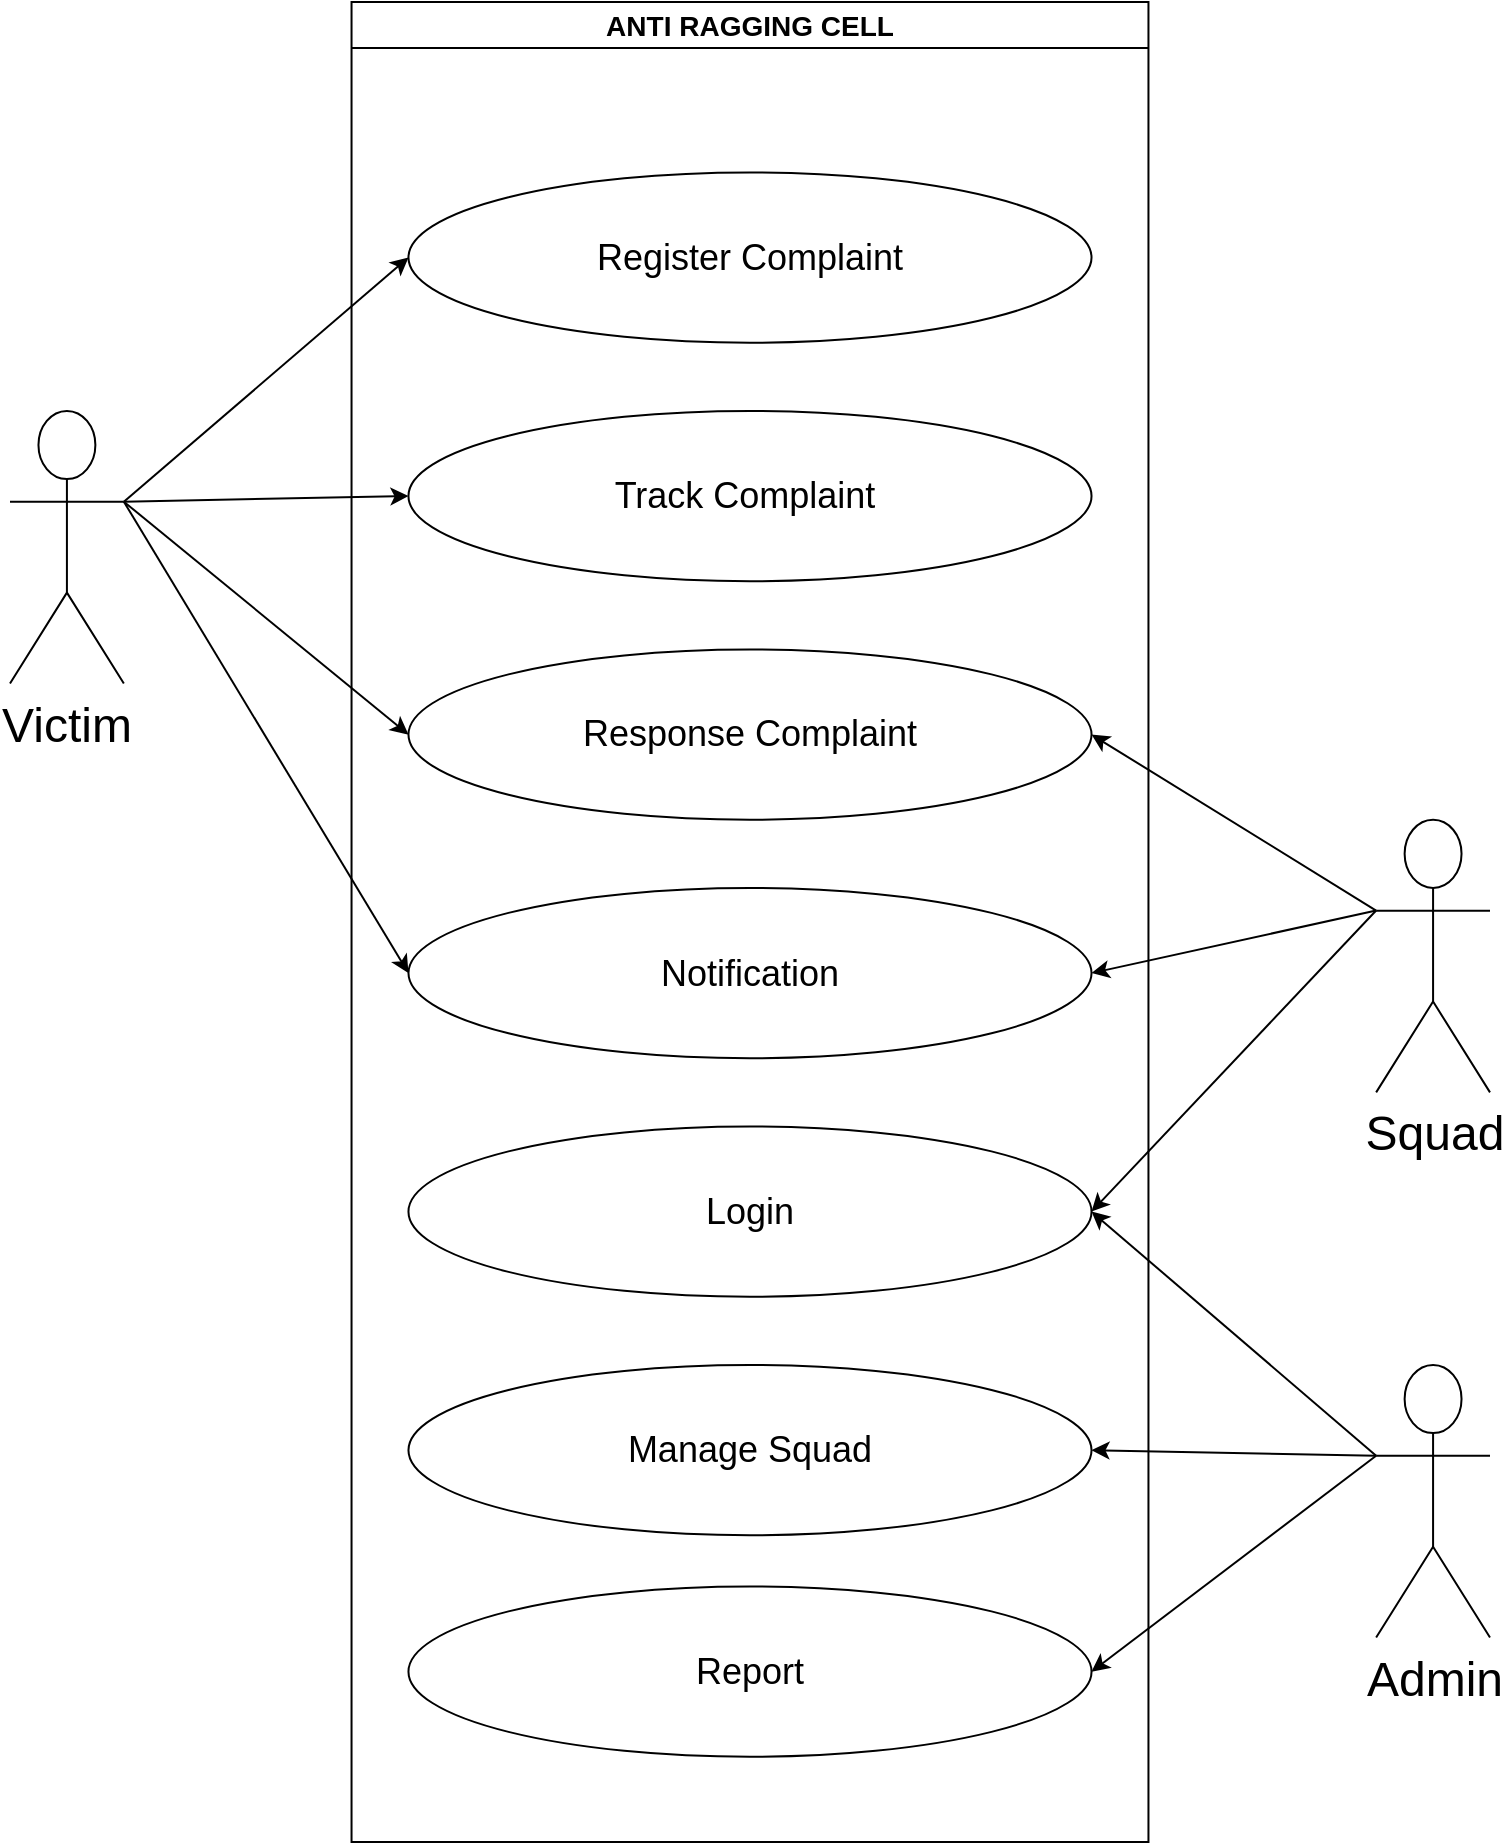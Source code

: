 <mxfile version="22.1.2" type="device">
  <diagram name="Page-1" id="2x5f0suGaUD4aXQcTOwI">
    <mxGraphModel dx="1434" dy="783" grid="1" gridSize="10" guides="1" tooltips="1" connect="1" arrows="1" fold="1" page="1" pageScale="1" pageWidth="827" pageHeight="1169" math="0" shadow="0">
      <root>
        <mxCell id="0" />
        <mxCell id="1" parent="0" />
        <mxCell id="uJj61glsNV7FLqCT52iT-1" value="&lt;font style=&quot;font-size: 14px;&quot;&gt;ANTI RAGGING CELL&lt;/font&gt;" style="swimlane;whiteSpace=wrap;html=1;" parent="1" vertex="1">
          <mxGeometry x="210.769" y="120" width="398.462" height="920.0" as="geometry">
            <mxRectangle x="314" y="150" width="160" height="30" as="alternateBounds" />
          </mxGeometry>
        </mxCell>
        <mxCell id="uJj61glsNV7FLqCT52iT-37" value="&lt;font style=&quot;font-size: 18px;&quot;&gt;Register Complaint&lt;/font&gt;" style="ellipse;whiteSpace=wrap;html=1;" parent="uJj61glsNV7FLqCT52iT-1" vertex="1">
          <mxGeometry x="28.462" y="85.185" width="341.538" height="85.185" as="geometry" />
        </mxCell>
        <mxCell id="uJj61glsNV7FLqCT52iT-38" value="&lt;font style=&quot;font-size: 18px;&quot;&gt;Track Complaint&amp;nbsp;&lt;/font&gt;" style="ellipse;whiteSpace=wrap;html=1;" parent="uJj61glsNV7FLqCT52iT-1" vertex="1">
          <mxGeometry x="28.462" y="204.444" width="341.538" height="85.185" as="geometry" />
        </mxCell>
        <mxCell id="uJj61glsNV7FLqCT52iT-40" value="&lt;font style=&quot;font-size: 18px;&quot;&gt;Response Complaint&lt;/font&gt;" style="ellipse;whiteSpace=wrap;html=1;" parent="uJj61glsNV7FLqCT52iT-1" vertex="1">
          <mxGeometry x="28.462" y="323.704" width="341.538" height="85.185" as="geometry" />
        </mxCell>
        <mxCell id="uJj61glsNV7FLqCT52iT-41" value="&lt;font style=&quot;font-size: 18px;&quot;&gt;Notification&lt;/font&gt;" style="ellipse;whiteSpace=wrap;html=1;" parent="uJj61glsNV7FLqCT52iT-1" vertex="1">
          <mxGeometry x="28.462" y="442.963" width="341.538" height="85.185" as="geometry" />
        </mxCell>
        <mxCell id="uJj61glsNV7FLqCT52iT-42" value="&lt;font style=&quot;font-size: 18px;&quot;&gt;Login&lt;/font&gt;" style="ellipse;whiteSpace=wrap;html=1;" parent="uJj61glsNV7FLqCT52iT-1" vertex="1">
          <mxGeometry x="28.462" y="562.222" width="341.538" height="85.185" as="geometry" />
        </mxCell>
        <mxCell id="uJj61glsNV7FLqCT52iT-44" value="&lt;font style=&quot;font-size: 18px;&quot;&gt;Manage Squad&lt;/font&gt;" style="ellipse;whiteSpace=wrap;html=1;" parent="uJj61glsNV7FLqCT52iT-1" vertex="1">
          <mxGeometry x="28.462" y="681.481" width="341.538" height="85.185" as="geometry" />
        </mxCell>
        <mxCell id="uJj61glsNV7FLqCT52iT-97" value="&lt;font style=&quot;font-size: 18px;&quot;&gt;Report&lt;/font&gt;" style="ellipse;whiteSpace=wrap;html=1;" parent="uJj61glsNV7FLqCT52iT-1" vertex="1">
          <mxGeometry x="28.462" y="792.222" width="341.538" height="85.185" as="geometry" />
        </mxCell>
        <mxCell id="uJj61glsNV7FLqCT52iT-49" value="&lt;font style=&quot;font-size: 24px;&quot;&gt;Squad&lt;/font&gt;" style="shape=umlActor;verticalLabelPosition=bottom;verticalAlign=top;html=1;" parent="1" vertex="1">
          <mxGeometry x="723.077" y="528.889" width="56.923" height="136.296" as="geometry" />
        </mxCell>
        <mxCell id="uJj61glsNV7FLqCT52iT-52" value="&lt;font style=&quot;font-size: 24px;&quot;&gt;Admin&lt;/font&gt;" style="shape=umlActor;verticalLabelPosition=bottom;verticalAlign=top;html=1;" parent="1" vertex="1">
          <mxGeometry x="723.077" y="801.481" width="56.923" height="136.296" as="geometry" />
        </mxCell>
        <mxCell id="uJj61glsNV7FLqCT52iT-53" value="&lt;font style=&quot;font-size: 24px;&quot;&gt;Victim&lt;/font&gt;" style="shape=umlActor;verticalLabelPosition=bottom;verticalAlign=top;html=1;" parent="1" vertex="1">
          <mxGeometry x="40" y="324.444" width="56.923" height="136.296" as="geometry" />
        </mxCell>
        <mxCell id="uJj61glsNV7FLqCT52iT-66" value="" style="edgeStyle=none;orthogonalLoop=1;jettySize=auto;html=1;rounded=0;exitX=1;exitY=0.333;exitDx=0;exitDy=0;exitPerimeter=0;entryX=0;entryY=0.5;entryDx=0;entryDy=0;" parent="1" source="uJj61glsNV7FLqCT52iT-53" target="uJj61glsNV7FLqCT52iT-37" edge="1">
          <mxGeometry width="100" relative="1" as="geometry">
            <mxPoint x="68.462" y="375.556" as="sourcePoint" />
            <mxPoint x="210.769" y="375.556" as="targetPoint" />
            <Array as="points" />
          </mxGeometry>
        </mxCell>
        <mxCell id="uJj61glsNV7FLqCT52iT-67" value="" style="edgeStyle=none;orthogonalLoop=1;jettySize=auto;html=1;rounded=0;exitX=1;exitY=0.333;exitDx=0;exitDy=0;exitPerimeter=0;entryX=0;entryY=0.5;entryDx=0;entryDy=0;" parent="1" source="uJj61glsNV7FLqCT52iT-53" target="uJj61glsNV7FLqCT52iT-38" edge="1">
          <mxGeometry width="100" relative="1" as="geometry">
            <mxPoint x="54.231" y="409.63" as="sourcePoint" />
            <mxPoint x="196.538" y="409.63" as="targetPoint" />
            <Array as="points" />
          </mxGeometry>
        </mxCell>
        <mxCell id="uJj61glsNV7FLqCT52iT-71" value="" style="edgeStyle=none;orthogonalLoop=1;jettySize=auto;html=1;rounded=0;exitX=0;exitY=0.333;exitDx=0;exitDy=0;exitPerimeter=0;entryX=1;entryY=0.5;entryDx=0;entryDy=0;" parent="1" source="uJj61glsNV7FLqCT52iT-49" target="uJj61glsNV7FLqCT52iT-40" edge="1">
          <mxGeometry width="100" relative="1" as="geometry">
            <mxPoint x="609.231" y="409.63" as="sourcePoint" />
            <mxPoint x="751.538" y="409.63" as="targetPoint" />
            <Array as="points" />
          </mxGeometry>
        </mxCell>
        <mxCell id="uJj61glsNV7FLqCT52iT-72" value="" style="edgeStyle=none;orthogonalLoop=1;jettySize=auto;html=1;rounded=0;entryX=1;entryY=0.5;entryDx=0;entryDy=0;exitX=0;exitY=0.333;exitDx=0;exitDy=0;exitPerimeter=0;" parent="1" source="uJj61glsNV7FLqCT52iT-49" target="uJj61glsNV7FLqCT52iT-41" edge="1">
          <mxGeometry width="100" relative="1" as="geometry">
            <mxPoint x="794.231" y="614.074" as="sourcePoint" />
            <mxPoint x="780" y="562.963" as="targetPoint" />
            <Array as="points" />
          </mxGeometry>
        </mxCell>
        <mxCell id="uJj61glsNV7FLqCT52iT-75" value="" style="edgeStyle=none;orthogonalLoop=1;jettySize=auto;html=1;rounded=0;exitX=0;exitY=0.333;exitDx=0;exitDy=0;exitPerimeter=0;entryX=1;entryY=0.5;entryDx=0;entryDy=0;" parent="1" source="uJj61glsNV7FLqCT52iT-52" target="uJj61glsNV7FLqCT52iT-44" edge="1">
          <mxGeometry width="100" relative="1" as="geometry">
            <mxPoint x="580.769" y="1091.111" as="sourcePoint" />
            <mxPoint x="723.077" y="1091.111" as="targetPoint" />
            <Array as="points" />
          </mxGeometry>
        </mxCell>
        <mxCell id="uJj61glsNV7FLqCT52iT-76" value="" style="edgeStyle=none;orthogonalLoop=1;jettySize=auto;html=1;rounded=0;exitX=0;exitY=0.333;exitDx=0;exitDy=0;exitPerimeter=0;entryX=1;entryY=0.5;entryDx=0;entryDy=0;" parent="1" source="uJj61glsNV7FLqCT52iT-52" target="uJj61glsNV7FLqCT52iT-97" edge="1">
          <mxGeometry width="100" relative="1" as="geometry">
            <mxPoint x="580.769" y="1108.148" as="sourcePoint" />
            <mxPoint x="723.077" y="1108.148" as="targetPoint" />
            <Array as="points" />
          </mxGeometry>
        </mxCell>
        <mxCell id="uJj61glsNV7FLqCT52iT-84" value="" style="edgeStyle=none;orthogonalLoop=1;jettySize=auto;html=1;rounded=0;exitX=1;exitY=0.333;exitDx=0;exitDy=0;exitPerimeter=0;entryX=0;entryY=0.5;entryDx=0;entryDy=0;" parent="1" source="uJj61glsNV7FLqCT52iT-53" target="uJj61glsNV7FLqCT52iT-40" edge="1">
          <mxGeometry width="100" relative="1" as="geometry">
            <mxPoint x="-31.154" y="494.815" as="sourcePoint" />
            <mxPoint x="239.231" y="963.333" as="targetPoint" />
            <Array as="points" />
          </mxGeometry>
        </mxCell>
        <mxCell id="uJj61glsNV7FLqCT52iT-103" value="" style="edgeStyle=none;orthogonalLoop=1;jettySize=auto;html=1;rounded=0;exitX=0;exitY=0.333;exitDx=0;exitDy=0;exitPerimeter=0;entryX=1;entryY=0.5;entryDx=0;entryDy=0;" parent="1" source="uJj61glsNV7FLqCT52iT-49" target="uJj61glsNV7FLqCT52iT-42" edge="1">
          <mxGeometry width="100" relative="1" as="geometry">
            <mxPoint x="609.231" y="818.519" as="sourcePoint" />
            <mxPoint x="751.538" y="818.519" as="targetPoint" />
            <Array as="points" />
          </mxGeometry>
        </mxCell>
        <mxCell id="uJj61glsNV7FLqCT52iT-104" value="" style="edgeStyle=none;orthogonalLoop=1;jettySize=auto;html=1;rounded=0;exitX=0;exitY=0.333;exitDx=0;exitDy=0;exitPerimeter=0;entryX=1;entryY=0.5;entryDx=0;entryDy=0;" parent="1" source="uJj61glsNV7FLqCT52iT-52" target="uJj61glsNV7FLqCT52iT-42" edge="1">
          <mxGeometry width="100" relative="1" as="geometry">
            <mxPoint x="708.846" y="988.889" as="sourcePoint" />
            <mxPoint x="765.769" y="1005.926" as="targetPoint" />
            <Array as="points" />
          </mxGeometry>
        </mxCell>
        <mxCell id="KzF1qiZK4NnwbI1Tx7vy-5" value="" style="edgeStyle=none;orthogonalLoop=1;jettySize=auto;html=1;rounded=0;exitX=1;exitY=0.333;exitDx=0;exitDy=0;exitPerimeter=0;entryX=0;entryY=0.5;entryDx=0;entryDy=0;" parent="1" source="uJj61glsNV7FLqCT52iT-53" target="uJj61glsNV7FLqCT52iT-41" edge="1">
          <mxGeometry width="100" relative="1" as="geometry">
            <mxPoint x="111.154" y="409.63" as="sourcePoint" />
            <mxPoint x="210.769" y="631.111" as="targetPoint" />
            <Array as="points" />
          </mxGeometry>
        </mxCell>
      </root>
    </mxGraphModel>
  </diagram>
</mxfile>
